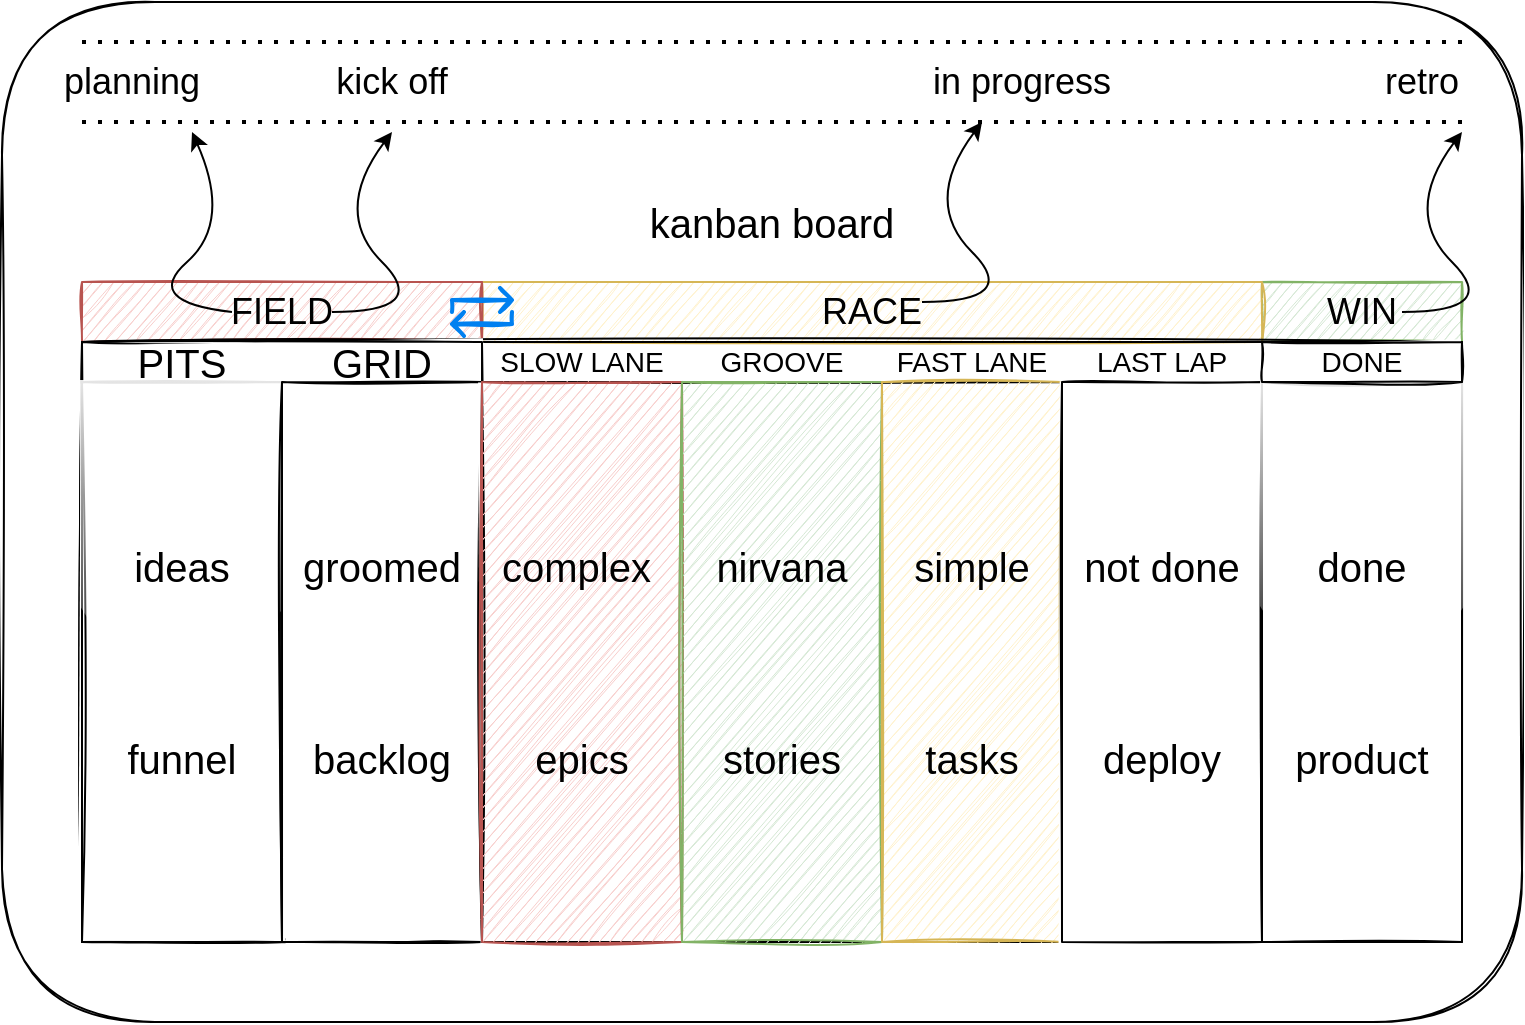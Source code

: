 <mxfile>
    <diagram id="0x0hEcYH8DBag0AwcHm6" name="Page-1">
        <mxGraphModel dx="1471" dy="884" grid="1" gridSize="10" guides="1" tooltips="1" connect="1" arrows="1" fold="1" page="1" pageScale="1" pageWidth="850" pageHeight="1100" math="0" shadow="0">
            <root>
                <mxCell id="0"/>
                <mxCell id="1" parent="0"/>
                <mxCell id="2" value="" style="rounded=1;whiteSpace=wrap;html=1;sketch=1;" parent="1" vertex="1">
                    <mxGeometry x="40" width="760" height="510" as="geometry"/>
                </mxCell>
                <mxCell id="40" value="WIN" style="rounded=0;whiteSpace=wrap;html=1;sketch=1;fontSize=18;fillColor=#d5e8d4;strokeColor=#82b366;" parent="1" vertex="1">
                    <mxGeometry x="670" y="140" width="100" height="30" as="geometry"/>
                </mxCell>
                <mxCell id="38" value="RACE" style="rounded=0;whiteSpace=wrap;html=1;sketch=1;fontSize=18;fillColor=#fff2cc;strokeColor=#d6b656;" parent="1" vertex="1">
                    <mxGeometry x="280" y="140" width="390" height="30" as="geometry"/>
                </mxCell>
                <mxCell id="37" value="FIELD" style="rounded=0;whiteSpace=wrap;html=1;sketch=1;fontSize=18;fillColor=#f8cecc;strokeColor=#b85450;" parent="1" vertex="1">
                    <mxGeometry x="80" y="140" width="200" height="30" as="geometry"/>
                </mxCell>
                <mxCell id="7" value="" style="rounded=0;whiteSpace=wrap;html=1;fontSize=20;sketch=1;" parent="1" vertex="1">
                    <mxGeometry x="80" y="170" width="690" height="300" as="geometry"/>
                </mxCell>
                <mxCell id="15" value="" style="rounded=0;whiteSpace=wrap;html=1;fontSize=20;sketch=1;" parent="1" vertex="1">
                    <mxGeometry x="80" y="170" width="200" height="300" as="geometry"/>
                </mxCell>
                <mxCell id="14" value="" style="rounded=0;whiteSpace=wrap;html=1;fontSize=20;sketch=1;" parent="1" vertex="1">
                    <mxGeometry x="80" y="170" width="200" height="300" as="geometry"/>
                </mxCell>
                <mxCell id="4" value="kanban board" style="text;html=1;strokeColor=none;fillColor=none;align=center;verticalAlign=middle;whiteSpace=wrap;rounded=0;fontSize=20;sketch=1;" parent="1" vertex="1">
                    <mxGeometry x="165" y="100" width="520" height="20" as="geometry"/>
                </mxCell>
                <mxCell id="10" value="ideas&lt;br&gt;&lt;br&gt;&lt;br&gt;&lt;br&gt;funnel" style="rounded=0;whiteSpace=wrap;html=1;fontSize=20;sketch=1;glass=1;" parent="1" vertex="1">
                    <mxGeometry x="80" y="190" width="100" height="280" as="geometry"/>
                </mxCell>
                <mxCell id="11" value="groomed&lt;br&gt;&lt;br&gt;&lt;br&gt;&lt;br&gt;backlog" style="rounded=0;whiteSpace=wrap;html=1;fontSize=20;sketch=1;" parent="1" vertex="1">
                    <mxGeometry x="180" y="190" width="100" height="280" as="geometry"/>
                </mxCell>
                <mxCell id="13" value="PITS" style="text;html=1;strokeColor=none;fillColor=none;align=center;verticalAlign=middle;whiteSpace=wrap;rounded=0;fontSize=20;sketch=1;" parent="1" vertex="1">
                    <mxGeometry x="80" y="170" width="100" height="20" as="geometry"/>
                </mxCell>
                <mxCell id="17" value="" style="rounded=0;whiteSpace=wrap;html=1;fontSize=20;sketch=1;" parent="1" vertex="1">
                    <mxGeometry x="280" y="190" width="300" height="280" as="geometry"/>
                </mxCell>
                <mxCell id="18" value="GRID" style="text;html=1;strokeColor=none;fillColor=none;align=center;verticalAlign=middle;whiteSpace=wrap;rounded=0;fontSize=20;sketch=1;" parent="1" vertex="1">
                    <mxGeometry x="180" y="170" width="100" height="20" as="geometry"/>
                </mxCell>
                <mxCell id="21" value="complex&amp;nbsp;&lt;br&gt;&lt;br&gt;&lt;br&gt;&lt;br&gt;epics" style="rounded=0;whiteSpace=wrap;html=1;fontSize=20;sketch=1;fillColor=#f8cecc;strokeColor=#b85450;" parent="1" vertex="1">
                    <mxGeometry x="280" y="190" width="100" height="280" as="geometry"/>
                </mxCell>
                <mxCell id="22" value="nirvana&lt;br&gt;&lt;br&gt;&lt;br&gt;&lt;br&gt;stories" style="rounded=0;whiteSpace=wrap;html=1;fontSize=20;sketch=1;fillColor=#d5e8d4;strokeColor=#82b366;" parent="1" vertex="1">
                    <mxGeometry x="380" y="190" width="100" height="280" as="geometry"/>
                </mxCell>
                <mxCell id="23" value="simple&lt;br&gt;&lt;br&gt;&lt;br&gt;&lt;br&gt;tasks" style="rounded=0;whiteSpace=wrap;html=1;fontSize=20;sketch=1;fillColor=#fff2cc;strokeColor=#d6b656;" parent="1" vertex="1">
                    <mxGeometry x="480" y="190" width="90" height="280" as="geometry"/>
                </mxCell>
                <mxCell id="24" value="SLOW LANE" style="text;html=1;strokeColor=none;fillColor=none;align=center;verticalAlign=middle;whiteSpace=wrap;rounded=0;fontSize=14;sketch=1;" parent="1" vertex="1">
                    <mxGeometry x="280" y="170" width="100" height="20" as="geometry"/>
                </mxCell>
                <mxCell id="25" value="GROOVE" style="text;html=1;strokeColor=none;fillColor=none;align=center;verticalAlign=middle;whiteSpace=wrap;rounded=0;fontSize=14;sketch=1;" parent="1" vertex="1">
                    <mxGeometry x="380" y="170" width="100" height="20" as="geometry"/>
                </mxCell>
                <mxCell id="26" value="FAST LANE" style="text;html=1;strokeColor=none;fillColor=none;align=center;verticalAlign=middle;whiteSpace=wrap;rounded=0;fontSize=14;sketch=1;" parent="1" vertex="1">
                    <mxGeometry x="480" y="170" width="90" height="20" as="geometry"/>
                </mxCell>
                <mxCell id="27" value="LAST LAP" style="text;html=1;strokeColor=none;fillColor=none;align=center;verticalAlign=middle;whiteSpace=wrap;rounded=0;fontSize=14;sketch=1;" parent="1" vertex="1">
                    <mxGeometry x="570" y="170" width="100" height="20" as="geometry"/>
                </mxCell>
                <mxCell id="28" value="not done&lt;br&gt;&lt;br&gt;&lt;br&gt;&lt;br&gt;deploy" style="rounded=0;whiteSpace=wrap;html=1;fontSize=20;sketch=1;" parent="1" vertex="1">
                    <mxGeometry x="570" y="190" width="100" height="280" as="geometry"/>
                </mxCell>
                <mxCell id="31" value="done&lt;br&gt;&lt;br&gt;&lt;br&gt;&lt;br&gt;product" style="rounded=0;whiteSpace=wrap;html=1;fontSize=20;sketch=1;glass=1;" parent="1" vertex="1">
                    <mxGeometry x="670" y="190" width="100" height="280" as="geometry"/>
                </mxCell>
                <mxCell id="33" value="" style="rounded=0;whiteSpace=wrap;html=1;fontSize=14;sketch=1;" parent="1" vertex="1">
                    <mxGeometry x="670" y="170" width="100" height="20" as="geometry"/>
                </mxCell>
                <mxCell id="35" value="DONE" style="text;html=1;strokeColor=none;fillColor=none;align=center;verticalAlign=middle;whiteSpace=wrap;rounded=0;fontSize=14;sketch=1;" parent="1" vertex="1">
                    <mxGeometry x="670" y="170" width="100" height="20" as="geometry"/>
                </mxCell>
                <mxCell id="41" value="" style="curved=1;endArrow=classic;html=1;fontSize=18;" parent="1" edge="1">
                    <mxGeometry width="50" height="50" relative="1" as="geometry">
                        <mxPoint x="205" y="155" as="sourcePoint"/>
                        <mxPoint x="235" y="65" as="targetPoint"/>
                        <Array as="points">
                            <mxPoint x="255" y="155"/>
                            <mxPoint x="205" y="105"/>
                        </Array>
                    </mxGeometry>
                </mxCell>
                <mxCell id="42" value="planning" style="text;html=1;strokeColor=none;fillColor=none;align=center;verticalAlign=middle;whiteSpace=wrap;rounded=0;sketch=1;fontSize=18;" parent="1" vertex="1">
                    <mxGeometry x="100" y="30" width="10" height="20" as="geometry"/>
                </mxCell>
                <mxCell id="43" value="" style="curved=1;endArrow=classic;html=1;fontSize=18;" parent="1" edge="1">
                    <mxGeometry width="50" height="50" relative="1" as="geometry">
                        <mxPoint x="500" y="150" as="sourcePoint"/>
                        <mxPoint x="530" y="60" as="targetPoint"/>
                        <Array as="points">
                            <mxPoint x="550" y="150"/>
                            <mxPoint x="500" y="100"/>
                        </Array>
                    </mxGeometry>
                </mxCell>
                <mxCell id="44" value="in progress" style="text;html=1;strokeColor=none;fillColor=none;align=center;verticalAlign=middle;whiteSpace=wrap;rounded=0;sketch=1;fontSize=18;" parent="1" vertex="1">
                    <mxGeometry x="490" y="30" width="120" height="20" as="geometry"/>
                </mxCell>
                <mxCell id="45" value="" style="curved=1;endArrow=classic;html=1;fontSize=18;" parent="1" edge="1">
                    <mxGeometry width="50" height="50" relative="1" as="geometry">
                        <mxPoint x="740" y="155" as="sourcePoint"/>
                        <mxPoint x="770" y="65" as="targetPoint"/>
                        <Array as="points">
                            <mxPoint x="790" y="155"/>
                            <mxPoint x="740" y="105"/>
                        </Array>
                    </mxGeometry>
                </mxCell>
                <mxCell id="47" value="retro" style="text;html=1;strokeColor=none;fillColor=none;align=center;verticalAlign=middle;whiteSpace=wrap;rounded=0;sketch=1;fontSize=18;" parent="1" vertex="1">
                    <mxGeometry x="730" y="30" width="40" height="20" as="geometry"/>
                </mxCell>
                <mxCell id="49" value="" style="html=1;verticalLabelPosition=bottom;align=center;labelBackgroundColor=#ffffff;verticalAlign=top;strokeWidth=2;strokeColor=#0080F0;shadow=0;dashed=0;shape=mxgraph.ios7.icons.repeat;pointerEvents=1;sketch=1;fontSize=18;" parent="1" vertex="1">
                    <mxGeometry x="265" y="143" width="30" height="24" as="geometry"/>
                </mxCell>
                <mxCell id="50" value="" style="endArrow=none;dashed=1;html=1;dashPattern=1 3;strokeWidth=2;fontSize=18;" parent="1" edge="1">
                    <mxGeometry width="50" height="50" relative="1" as="geometry">
                        <mxPoint x="80" y="20" as="sourcePoint"/>
                        <mxPoint x="770" y="20" as="targetPoint"/>
                    </mxGeometry>
                </mxCell>
                <mxCell id="51" value="" style="endArrow=none;dashed=1;html=1;dashPattern=1 3;strokeWidth=2;fontSize=18;" parent="1" edge="1">
                    <mxGeometry width="50" height="50" relative="1" as="geometry">
                        <mxPoint x="80" y="60" as="sourcePoint"/>
                        <mxPoint x="770" y="60" as="targetPoint"/>
                    </mxGeometry>
                </mxCell>
                <mxCell id="53" value="kick off" style="text;html=1;strokeColor=none;fillColor=none;align=center;verticalAlign=middle;whiteSpace=wrap;rounded=0;sketch=1;fontSize=18;" parent="1" vertex="1">
                    <mxGeometry x="190" y="30" width="90" height="20" as="geometry"/>
                </mxCell>
                <mxCell id="56" value="" style="curved=1;endArrow=classic;html=1;fontSize=18;" parent="1" edge="1">
                    <mxGeometry width="50" height="50" relative="1" as="geometry">
                        <mxPoint x="155" y="155" as="sourcePoint"/>
                        <mxPoint x="135" y="65" as="targetPoint"/>
                        <Array as="points">
                            <mxPoint x="155" y="155"/>
                            <mxPoint x="110" y="150"/>
                            <mxPoint x="155" y="110"/>
                        </Array>
                    </mxGeometry>
                </mxCell>
            </root>
        </mxGraphModel>
    </diagram>
</mxfile>
